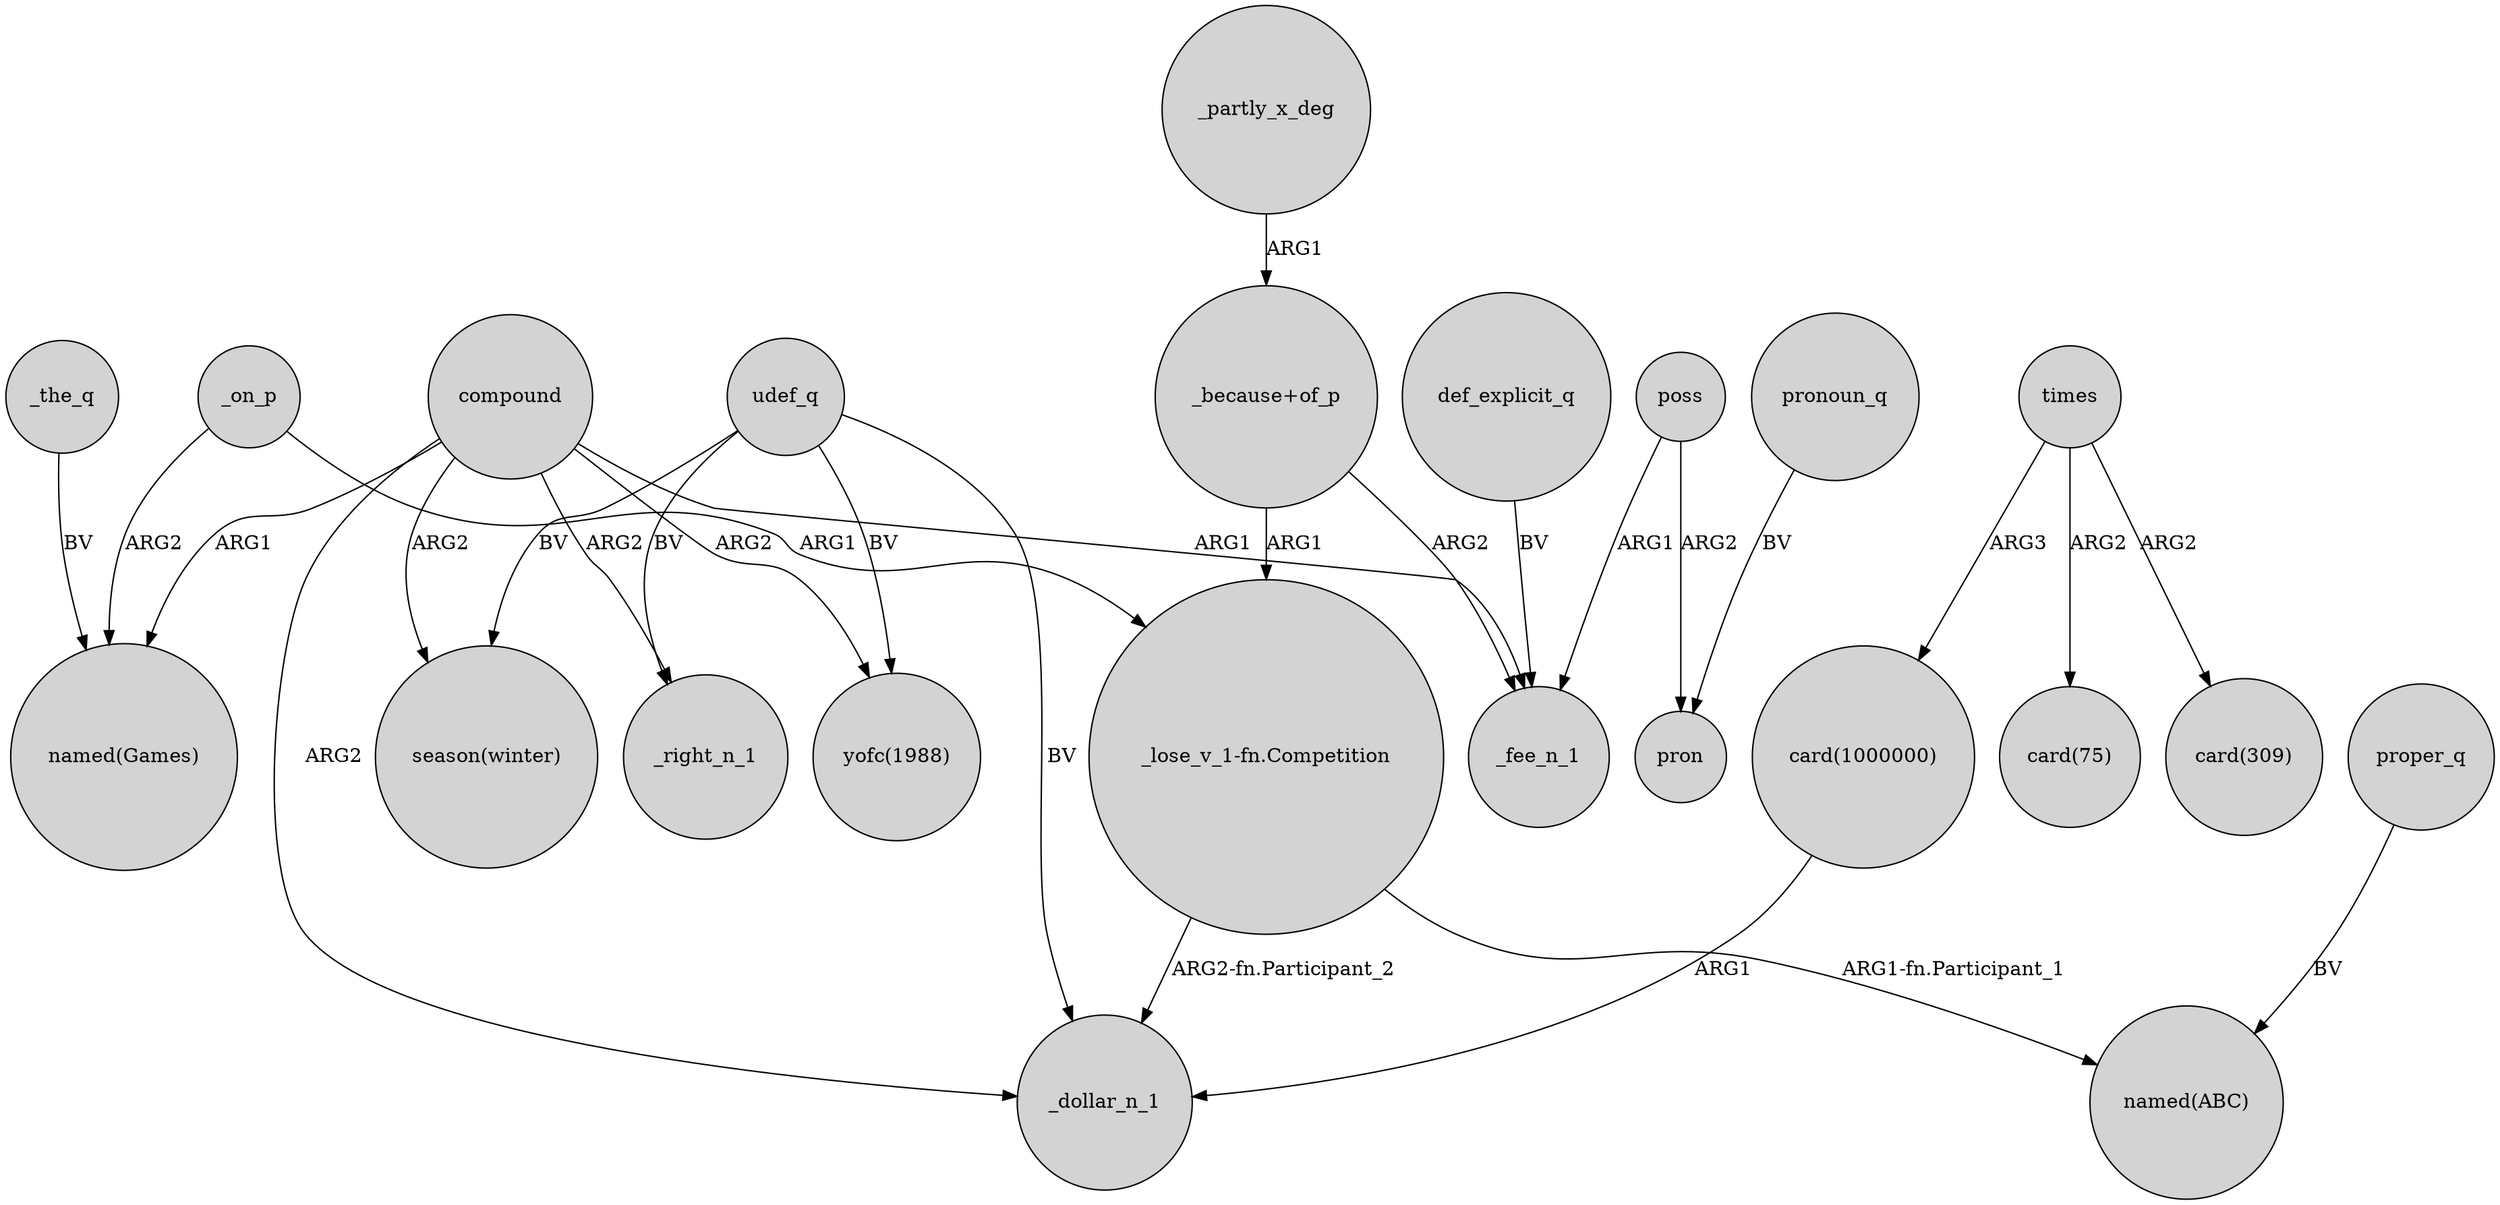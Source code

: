 digraph {
	node [shape=circle style=filled]
	_on_p -> "_lose_v_1-fn.Competition" [label=ARG1]
	compound -> _fee_n_1 [label=ARG1]
	compound -> "yofc(1988)" [label=ARG2]
	times -> "card(1000000)" [label=ARG3]
	compound -> _dollar_n_1 [label=ARG2]
	udef_q -> _right_n_1 [label=BV]
	compound -> _right_n_1 [label=ARG2]
	compound -> "season(winter)" [label=ARG2]
	_partly_x_deg -> "_because+of_p" [label=ARG1]
	def_explicit_q -> _fee_n_1 [label=BV]
	pronoun_q -> pron [label=BV]
	times -> "card(75)" [label=ARG2]
	poss -> pron [label=ARG2]
	udef_q -> "yofc(1988)" [label=BV]
	"_lose_v_1-fn.Competition" -> "named(ABC)" [label="ARG1-fn.Participant_1"]
	proper_q -> "named(ABC)" [label=BV]
	_on_p -> "named(Games)" [label=ARG2]
	"_because+of_p" -> "_lose_v_1-fn.Competition" [label=ARG1]
	poss -> _fee_n_1 [label=ARG1]
	udef_q -> _dollar_n_1 [label=BV]
	"card(1000000)" -> _dollar_n_1 [label=ARG1]
	compound -> "named(Games)" [label=ARG1]
	"_lose_v_1-fn.Competition" -> _dollar_n_1 [label="ARG2-fn.Participant_2"]
	"_because+of_p" -> _fee_n_1 [label=ARG2]
	udef_q -> "season(winter)" [label=BV]
	times -> "card(309)" [label=ARG2]
	_the_q -> "named(Games)" [label=BV]
}
